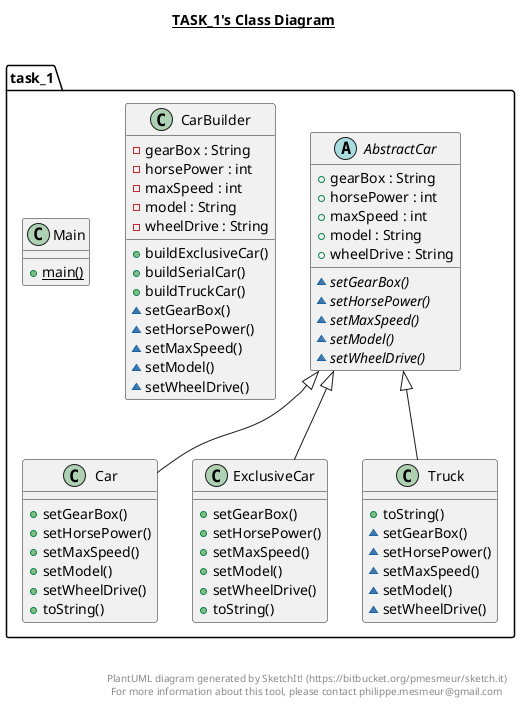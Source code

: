 @startuml

title __TASK_1's Class Diagram__\n

  namespace task_1 {
    abstract class task_1.AbstractCar {
        + gearBox : String
        + horsePower : int
        + maxSpeed : int
        + model : String
        + wheelDrive : String
        {abstract} ~ setGearBox()
        {abstract} ~ setHorsePower()
        {abstract} ~ setMaxSpeed()
        {abstract} ~ setModel()
        {abstract} ~ setWheelDrive()
    }
  }
  

  namespace task_1 {
    class task_1.Car {
        + setGearBox()
        + setHorsePower()
        + setMaxSpeed()
        + setModel()
        + setWheelDrive()
        + toString()
    }
  }
  

  namespace task_1 {
    class task_1.CarBuilder {
        - gearBox : String
        - horsePower : int
        - maxSpeed : int
        - model : String
        - wheelDrive : String
        + buildExclusiveCar()
        + buildSerialCar()
        + buildTruckCar()
        ~ setGearBox()
        ~ setHorsePower()
        ~ setMaxSpeed()
        ~ setModel()
        ~ setWheelDrive()
    }
  }
  

  namespace task_1 {
    class task_1.ExclusiveCar {
        + setGearBox()
        + setHorsePower()
        + setMaxSpeed()
        + setModel()
        + setWheelDrive()
        + toString()
    }
  }
  

  namespace task_1 {
    class task_1.Main {
        {static} + main()
    }
  }
  

  namespace task_1 {
    class task_1.Truck {
        + toString()
        ~ setGearBox()
        ~ setHorsePower()
        ~ setMaxSpeed()
        ~ setModel()
        ~ setWheelDrive()
    }
  }
  

  task_1.Car -up-|> task_1.AbstractCar
  task_1.ExclusiveCar -up-|> task_1.AbstractCar
  task_1.Truck -up-|> task_1.AbstractCar


right footer


PlantUML diagram generated by SketchIt! (https://bitbucket.org/pmesmeur/sketch.it)
For more information about this tool, please contact philippe.mesmeur@gmail.com
endfooter

@enduml
